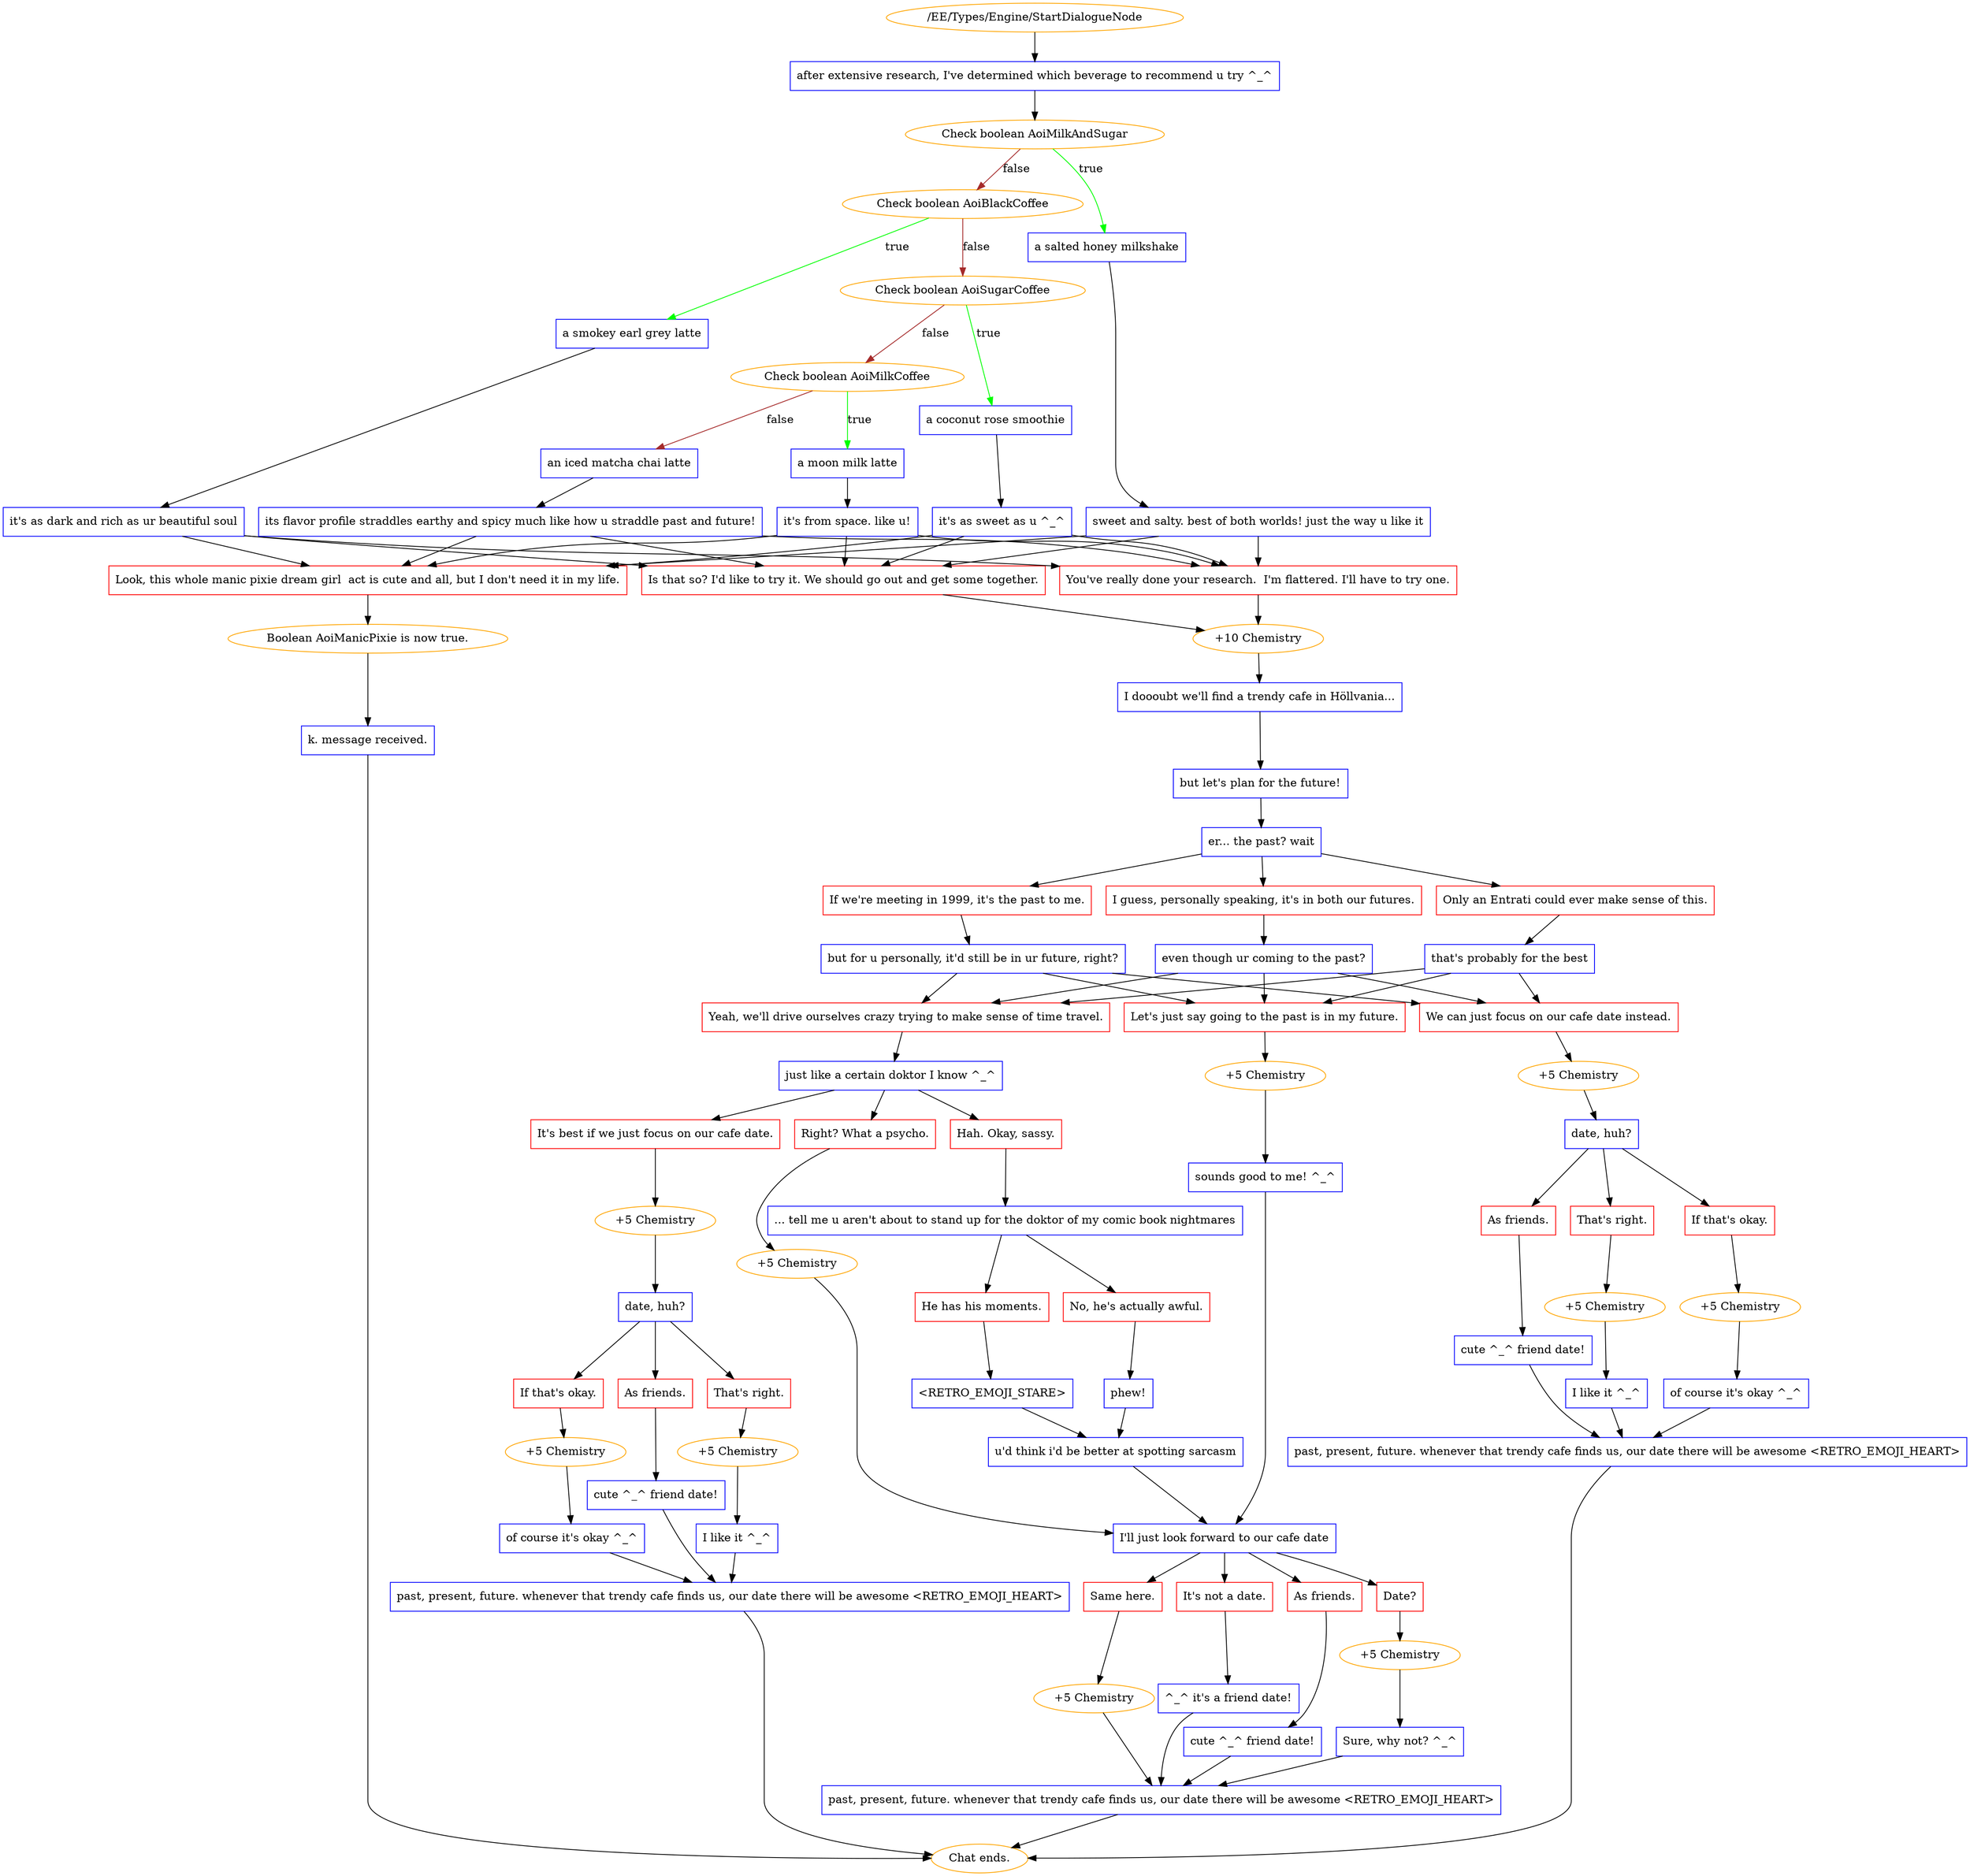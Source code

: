 digraph {
	1586 [label="/EE/Types/Engine/StartDialogueNode",color=orange];
		1586 -> 1587;
	1587 [label="after extensive research, I've determined which beverage to recommend u try ^_^",shape=box,color=blue];
		1587 -> 1590;
	1590 [label="Check boolean AoiMilkAndSugar",color=orange];
		1590 -> 1594 [label=true,color=green];
		1590 -> 1591 [label=false,color=brown];
	1594 [label="a salted honey milkshake",shape=box,color=blue];
		1594 -> 1599;
	1591 [label="Check boolean AoiBlackCoffee",color=orange];
		1591 -> 1595 [label=true,color=green];
		1591 -> 1592 [label=false,color=brown];
	1599 [label="sweet and salty. best of both worlds! just the way u like it",shape=box,color=blue];
		1599 -> 1606;
		1599 -> 1605;
		1599 -> 1604;
	1595 [label="a smokey earl grey latte",shape=box,color=blue];
		1595 -> 1600;
	1592 [label="Check boolean AoiSugarCoffee",color=orange];
		1592 -> 1596 [label=true,color=green];
		1592 -> 1593 [label=false,color=brown];
	1606 [label="You've really done your research.  I'm flattered. I'll have to try one.",shape=box,color=red];
		1606 -> 1610;
	1605 [label="Is that so? I'd like to try it. We should go out and get some together.",shape=box,color=red];
		1605 -> 1610;
	1604 [label="Look, this whole manic pixie dream girl  act is cute and all, but I don't need it in my life.",shape=box,color=red];
		1604 -> 1607;
	1600 [label="it's as dark and rich as ur beautiful soul",shape=box,color=blue];
		1600 -> 1606;
		1600 -> 1605;
		1600 -> 1604;
	1596 [label="a coconut rose smoothie",shape=box,color=blue];
		1596 -> 1601;
	1593 [label="Check boolean AoiMilkCoffee",color=orange];
		1593 -> 1597 [label=true,color=green];
		1593 -> 1598 [label=false,color=brown];
	1610 [label="+10 Chemistry",color=orange];
		1610 -> 1611;
	1607 [label="Boolean AoiManicPixie is now true.",color=orange];
		1607 -> 1608;
	1601 [label="it's as sweet as u ^_^",shape=box,color=blue];
		1601 -> 1606;
		1601 -> 1605;
		1601 -> 1604;
	1597 [label="a moon milk latte",shape=box,color=blue];
		1597 -> 1602;
	1598 [label="an iced matcha chai latte",shape=box,color=blue];
		1598 -> 1603;
	1611 [label="I doooubt we'll find a trendy cafe in Höllvania...",shape=box,color=blue];
		1611 -> 1612;
	1608 [label="k. message received.",shape=box,color=blue];
		1608 -> "Chat ends.";
	1602 [label="it's from space. like u!",shape=box,color=blue];
		1602 -> 1606;
		1602 -> 1605;
		1602 -> 1604;
	1603 [label="its flavor profile straddles earthy and spicy much like how u straddle past and future!",shape=box,color=blue];
		1603 -> 1606;
		1603 -> 1605;
		1603 -> 1604;
	1612 [label="but let's plan for the future!",shape=box,color=blue];
		1612 -> 1613;
	"Chat ends." [color=orange];
	1613 [label="er... the past? wait",shape=box,color=blue];
		1613 -> 1614;
		1613 -> 1615;
		1613 -> 1616;
	1614 [label="If we're meeting in 1999, it's the past to me.",shape=box,color=red];
		1614 -> 1618;
	1615 [label="I guess, personally speaking, it's in both our futures.",shape=box,color=red];
		1615 -> 1619;
	1616 [label="Only an Entrati could ever make sense of this.",shape=box,color=red];
		1616 -> 1620;
	1618 [label="but for u personally, it'd still be in ur future, right?",shape=box,color=blue];
		1618 -> 1621;
		1618 -> 1622;
		1618 -> 1623;
	1619 [label="even though ur coming to the past?",shape=box,color=blue];
		1619 -> 1621;
		1619 -> 1622;
		1619 -> 1623;
	1620 [label="that's probably for the best",shape=box,color=blue];
		1620 -> 1621;
		1620 -> 1622;
		1620 -> 1623;
	1621 [label="Yeah, we'll drive ourselves crazy trying to make sense of time travel.",shape=box,color=red];
		1621 -> 1624;
	1622 [label="Let's just say going to the past is in my future.",shape=box,color=red];
		1622 -> 1625;
	1623 [label="We can just focus on our cafe date instead.",shape=box,color=red];
		1623 -> 1627;
	1624 [label="just like a certain doktor I know ^_^",shape=box,color=blue];
		1624 -> 1629;
		1624 -> 1630;
		1624 -> 1631;
	1625 [label="+5 Chemistry",color=orange];
		1625 -> 1626;
	1627 [label="+5 Chemistry",color=orange];
		1627 -> 1628;
	1629 [label="It's best if we just focus on our cafe date.",shape=box,color=red];
		1629 -> 1632;
	1630 [label="Hah. Okay, sassy.",shape=box,color=red];
		1630 -> 1635;
	1631 [label="Right? What a psycho.",shape=box,color=red];
		1631 -> 1634;
	1626 [label="sounds good to me! ^_^",shape=box,color=blue];
		1626 -> 1662;
	1628 [label="date, huh?",shape=box,color=blue];
		1628 -> 1645;
		1628 -> 1644;
		1628 -> 1643;
	1632 [label="+5 Chemistry",color=orange];
		1632 -> 1633;
	1635 [label="... tell me u aren't about to stand up for the doktor of my comic book nightmares",shape=box,color=blue];
		1635 -> 1636;
		1635 -> 1637;
	1634 [label="+5 Chemistry",color=orange];
		1634 -> 1662;
	1662 [label="I'll just look forward to our cafe date",shape=box,color=blue];
		1662 -> 1664;
		1662 -> 1665;
		1662 -> 1666;
		1662 -> 1667;
	1645 [label="That's right.",shape=box,color=red];
		1645 -> 1653;
	1644 [label="As friends.",shape=box,color=red];
		1644 -> 1656;
	1643 [label="If that's okay.",shape=box,color=red];
		1643 -> 1655;
	1633 [label="date, huh?",shape=box,color=blue];
		1633 -> 1640;
		1633 -> 1641;
		1633 -> 1642;
	1636 [label="He has his moments.",shape=box,color=red];
		1636 -> 1638;
	1637 [label="No, he's actually awful.",shape=box,color=red];
		1637 -> 1639;
	1664 [label="Same here.",shape=box,color=red];
		1664 -> 1668;
	1665 [label="Date?",shape=box,color=red];
		1665 -> 1669;
	1666 [label="It's not a date.",shape=box,color=red];
		1666 -> 1671;
	1667 [label="As friends.",shape=box,color=red];
		1667 -> 1672;
	1653 [label="+5 Chemistry",color=orange];
		1653 -> 1652;
	1656 [label="cute ^_^ friend date!",shape=box,color=blue];
		1656 -> 1654;
	1655 [label="+5 Chemistry",color=orange];
		1655 -> 1657;
	1640 [label="That's right.",shape=box,color=red];
		1640 -> 1646;
	1641 [label="As friends.",shape=box,color=red];
		1641 -> 1648;
	1642 [label="If that's okay.",shape=box,color=red];
		1642 -> 1650;
	1638 [label="<RETRO_EMOJI_STARE>",shape=box,color=blue];
		1638 -> 1661;
	1639 [label="phew!",shape=box,color=blue];
		1639 -> 1661;
	1668 [label="+5 Chemistry",color=orange];
		1668 -> 1673;
	1669 [label="+5 Chemistry",color=orange];
		1669 -> 1670;
	1671 [label="^_^ it's a friend date!",shape=box,color=blue];
		1671 -> 1673;
	1672 [label="cute ^_^ friend date!",shape=box,color=blue];
		1672 -> 1673;
	1652 [label="I like it ^_^",shape=box,color=blue];
		1652 -> 1654;
	1654 [label="past, present, future. whenever that trendy cafe finds us, our date there will be awesome <RETRO_EMOJI_HEART>",shape=box,color=blue];
		1654 -> "Chat ends.";
	1657 [label="of course it's okay ^_^",shape=box,color=blue];
		1657 -> 1654;
	1646 [label="+5 Chemistry",color=orange];
		1646 -> 1647;
	1648 [label="cute ^_^ friend date!",shape=box,color=blue];
		1648 -> 1651;
	1650 [label="+5 Chemistry",color=orange];
		1650 -> 1649;
	1661 [label="u'd think i'd be better at spotting sarcasm",shape=box,color=blue];
		1661 -> 1662;
	1673 [label="past, present, future. whenever that trendy cafe finds us, our date there will be awesome <RETRO_EMOJI_HEART>",shape=box,color=blue];
		1673 -> "Chat ends.";
	1670 [label="Sure, why not? ^_^",shape=box,color=blue];
		1670 -> 1673;
	"Chat ends." [color=orange];
	1647 [label="I like it ^_^",shape=box,color=blue];
		1647 -> 1651;
	1651 [label="past, present, future. whenever that trendy cafe finds us, our date there will be awesome <RETRO_EMOJI_HEART>",shape=box,color=blue];
		1651 -> "Chat ends.";
	1649 [label="of course it's okay ^_^",shape=box,color=blue];
		1649 -> 1651;
	"Chat ends." [color=orange];
	"Chat ends." [color=orange];
}